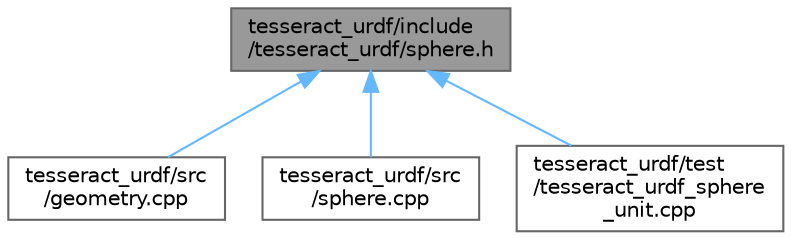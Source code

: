 digraph "tesseract_urdf/include/tesseract_urdf/sphere.h"
{
 // LATEX_PDF_SIZE
  bgcolor="transparent";
  edge [fontname=Helvetica,fontsize=10,labelfontname=Helvetica,labelfontsize=10];
  node [fontname=Helvetica,fontsize=10,shape=box,height=0.2,width=0.4];
  Node1 [label="tesseract_urdf/include\l/tesseract_urdf/sphere.h",height=0.2,width=0.4,color="gray40", fillcolor="grey60", style="filled", fontcolor="black",tooltip="Parse sphere from xml string."];
  Node1 -> Node2 [dir="back",color="steelblue1",style="solid"];
  Node2 [label="tesseract_urdf/src\l/geometry.cpp",height=0.2,width=0.4,color="grey40", fillcolor="white", style="filled",URL="$dc/d89/tesseract__urdf_2src_2geometry_8cpp.html",tooltip="Parse geometry from XML string."];
  Node1 -> Node3 [dir="back",color="steelblue1",style="solid"];
  Node3 [label="tesseract_urdf/src\l/sphere.cpp",height=0.2,width=0.4,color="grey40", fillcolor="white", style="filled",URL="$d0/d23/tesseract__urdf_2src_2sphere_8cpp.html",tooltip="Parse sphere from xml string."];
  Node1 -> Node4 [dir="back",color="steelblue1",style="solid"];
  Node4 [label="tesseract_urdf/test\l/tesseract_urdf_sphere\l_unit.cpp",height=0.2,width=0.4,color="grey40", fillcolor="white", style="filled",URL="$d3/d3f/tesseract__urdf__sphere__unit_8cpp.html",tooltip=" "];
}
